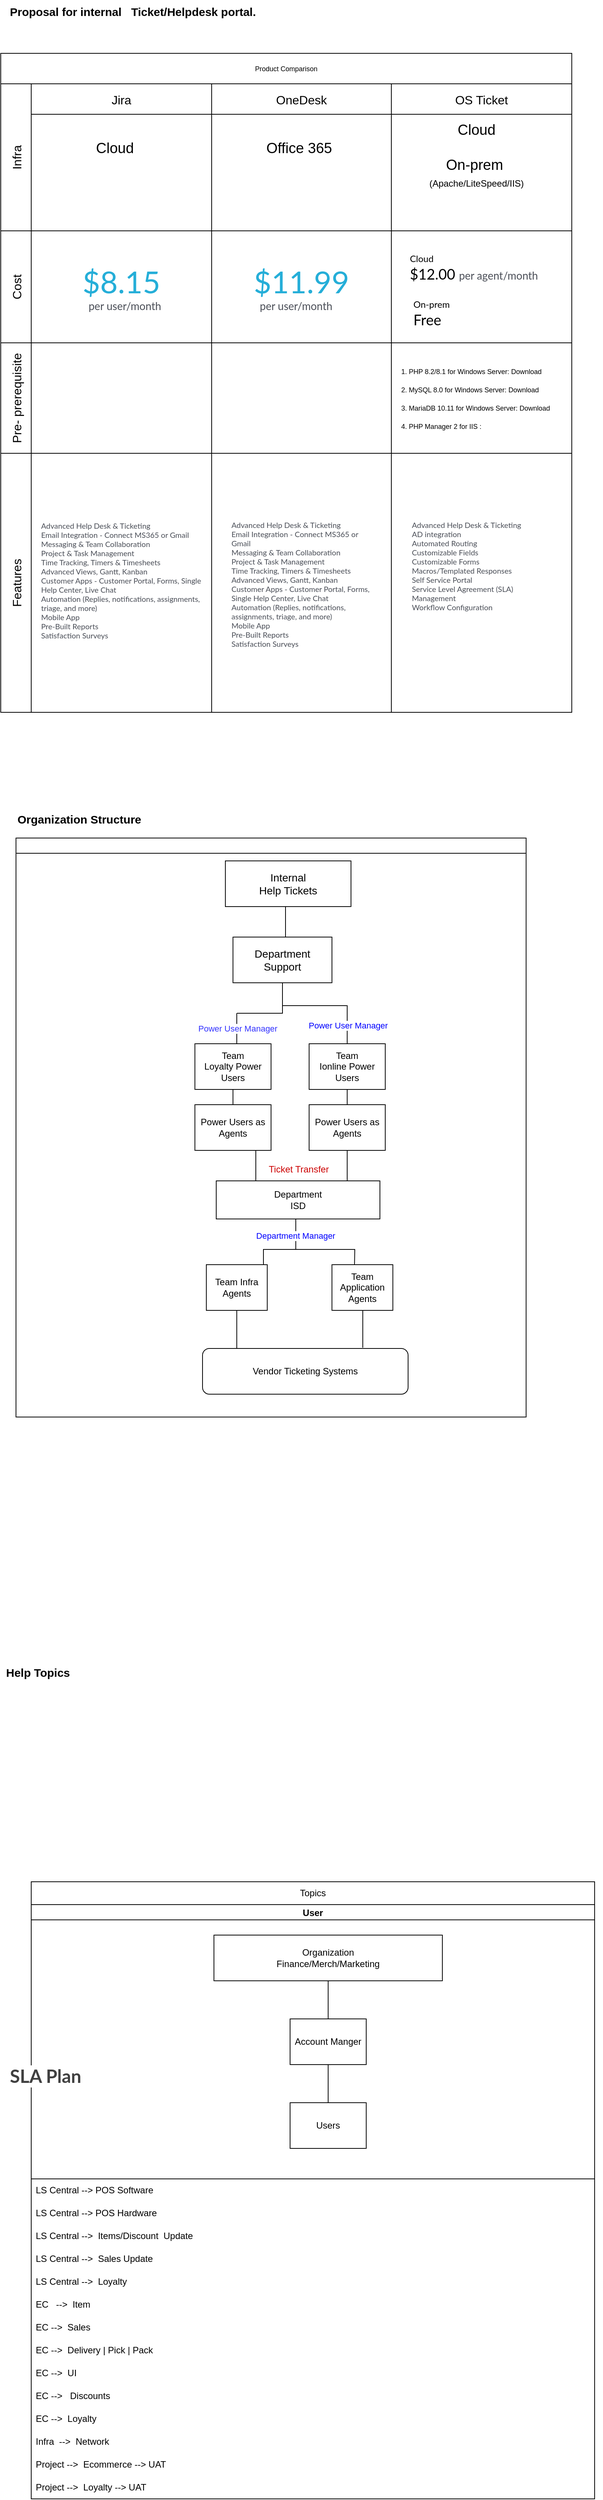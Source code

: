 <mxfile version="24.6.4" type="github">
  <diagram name="Page-1" id="pJ8fOiVkHBEaYPMJXqZk">
    <mxGraphModel dx="1434" dy="1872" grid="1" gridSize="10" guides="1" tooltips="1" connect="1" arrows="1" fold="1" page="1" pageScale="1" pageWidth="850" pageHeight="1100" math="0" shadow="0">
      <root>
        <mxCell id="0" />
        <mxCell id="1" parent="0" />
        <mxCell id="9nB0Sxq_VMk9R8gdbDKS-1" value="Proposal for internal&amp;nbsp; &amp;nbsp;Ticket/Helpdesk portal." style="text;strokeColor=none;align=left;fillColor=none;html=1;verticalAlign=middle;whiteSpace=wrap;rounded=0;fontSize=15;fontStyle=1" parent="1" vertex="1">
          <mxGeometry x="40" y="-1050" width="380" height="30" as="geometry" />
        </mxCell>
        <mxCell id="9nB0Sxq_VMk9R8gdbDKS-63" value="Product Comparison" style="shape=table;childLayout=tableLayout;startSize=40;collapsible=0;recursiveResize=0;expand=0;fontSize=9;" parent="1" vertex="1">
          <mxGeometry x="30" y="-980" width="750" height="865" as="geometry" />
        </mxCell>
        <mxCell id="9nB0Sxq_VMk9R8gdbDKS-64" value="Infra" style="shape=tableRow;horizontal=0;swimlaneHead=0;swimlaneBody=0;top=0;left=0;strokeColor=inherit;bottom=0;right=0;dropTarget=0;fontStyle=0;fillColor=none;points=[[0,0.5],[1,0.5]];portConstraint=eastwest;startSize=40;collapsible=0;recursiveResize=0;expand=0;fontSize=16;" parent="9nB0Sxq_VMk9R8gdbDKS-63" vertex="1">
          <mxGeometry y="40" width="750" height="193" as="geometry" />
        </mxCell>
        <mxCell id="9nB0Sxq_VMk9R8gdbDKS-65" value="Jira" style="swimlane;swimlaneHead=0;swimlaneBody=0;fontStyle=0;strokeColor=inherit;connectable=0;fillColor=none;startSize=40;collapsible=0;recursiveResize=0;expand=0;fontSize=16;" parent="9nB0Sxq_VMk9R8gdbDKS-64" vertex="1">
          <mxGeometry x="40" width="237" height="193" as="geometry">
            <mxRectangle width="237" height="193" as="alternateBounds" />
          </mxGeometry>
        </mxCell>
        <mxCell id="9nB0Sxq_VMk9R8gdbDKS-76" value="Cloud" style="text;strokeColor=none;align=center;fillColor=none;html=1;verticalAlign=middle;whiteSpace=wrap;rounded=0;fontSize=19;" parent="9nB0Sxq_VMk9R8gdbDKS-65" vertex="1">
          <mxGeometry x="80" y="70" width="60" height="30" as="geometry" />
        </mxCell>
        <mxCell id="9nB0Sxq_VMk9R8gdbDKS-66" value="OneDesk" style="swimlane;swimlaneHead=0;swimlaneBody=0;fontStyle=0;strokeColor=inherit;connectable=0;fillColor=none;startSize=40;collapsible=0;recursiveResize=0;expand=0;fontSize=16;" parent="9nB0Sxq_VMk9R8gdbDKS-64" vertex="1">
          <mxGeometry x="277" width="236" height="193" as="geometry">
            <mxRectangle width="236" height="193" as="alternateBounds" />
          </mxGeometry>
        </mxCell>
        <mxCell id="9nB0Sxq_VMk9R8gdbDKS-78" value="Office 365" style="text;strokeColor=none;align=center;fillColor=none;html=1;verticalAlign=middle;whiteSpace=wrap;rounded=0;fontSize=19;" parent="9nB0Sxq_VMk9R8gdbDKS-66" vertex="1">
          <mxGeometry x="60" y="70" width="110" height="30" as="geometry" />
        </mxCell>
        <mxCell id="9nB0Sxq_VMk9R8gdbDKS-67" value="OS Ticket" style="swimlane;swimlaneHead=0;swimlaneBody=0;fontStyle=0;strokeColor=inherit;connectable=0;fillColor=none;startSize=40;collapsible=0;recursiveResize=0;expand=0;fontSize=16;" parent="9nB0Sxq_VMk9R8gdbDKS-64" vertex="1">
          <mxGeometry x="513" width="237" height="193" as="geometry">
            <mxRectangle width="237" height="193" as="alternateBounds" />
          </mxGeometry>
        </mxCell>
        <mxCell id="9nB0Sxq_VMk9R8gdbDKS-85" value="Cloud&lt;br&gt;&lt;br&gt;On-prem&amp;nbsp;&lt;br&gt;&lt;font style=&quot;font-size: 12px;&quot;&gt;(Apache/LiteSpeed/IIS)&lt;/font&gt;" style="text;strokeColor=none;align=center;fillColor=none;html=1;verticalAlign=middle;whiteSpace=wrap;rounded=0;fontSize=19;" parent="9nB0Sxq_VMk9R8gdbDKS-67" vertex="1">
          <mxGeometry x="27" y="80" width="170" height="30" as="geometry" />
        </mxCell>
        <mxCell id="9nB0Sxq_VMk9R8gdbDKS-68" value="Cost" style="shape=tableRow;horizontal=0;swimlaneHead=0;swimlaneBody=0;top=0;left=0;strokeColor=inherit;bottom=0;right=0;dropTarget=0;fontStyle=0;fillColor=none;points=[[0,0.5],[1,0.5]];portConstraint=eastwest;startSize=40;collapsible=0;recursiveResize=0;expand=0;fontSize=16;" parent="9nB0Sxq_VMk9R8gdbDKS-63" vertex="1">
          <mxGeometry y="233" width="750" height="147" as="geometry" />
        </mxCell>
        <mxCell id="9nB0Sxq_VMk9R8gdbDKS-69" value="" style="swimlane;swimlaneHead=0;swimlaneBody=0;fontStyle=0;connectable=0;strokeColor=inherit;fillColor=none;startSize=0;collapsible=0;recursiveResize=0;expand=0;fontSize=16;" parent="9nB0Sxq_VMk9R8gdbDKS-68" vertex="1">
          <mxGeometry x="40" width="237" height="147" as="geometry">
            <mxRectangle width="237" height="147" as="alternateBounds" />
          </mxGeometry>
        </mxCell>
        <mxCell id="9nB0Sxq_VMk9R8gdbDKS-88" value="&lt;div style=&quot;box-sizing: border-box; font-family: Lato, sans-serif; transition: all 1s ease 0s; color: rgb(37, 174, 216); font-size: 40px; text-align: start; background-color: rgb(255, 255, 255);&quot; class=&quot;od-pricing-plan-per-user-price&quot; id=&quot;od-pricing-plan-standard-per-user-price&quot;&gt;$8.15&lt;/div&gt;&lt;div style=&quot;box-sizing: border-box; font-family: Lato, sans-serif; transition: all 1s ease 0s; font-size: 14px; padding-left: 8px; color: rgb(75, 79, 88); text-align: start; background-color: rgb(255, 255, 255);&quot; class=&quot;od-pricing-plan-per-user-month&quot;&gt;per user/month&lt;/div&gt;" style="text;strokeColor=none;align=center;fillColor=none;html=1;verticalAlign=middle;whiteSpace=wrap;rounded=0;fontSize=19;" parent="9nB0Sxq_VMk9R8gdbDKS-69" vertex="1">
          <mxGeometry x="48.5" y="60" width="140" height="30" as="geometry" />
        </mxCell>
        <mxCell id="9nB0Sxq_VMk9R8gdbDKS-70" value="" style="swimlane;swimlaneHead=0;swimlaneBody=0;fontStyle=0;connectable=0;strokeColor=inherit;fillColor=none;startSize=0;collapsible=0;recursiveResize=0;expand=0;fontSize=16;" parent="9nB0Sxq_VMk9R8gdbDKS-68" vertex="1">
          <mxGeometry x="277" width="236" height="147" as="geometry">
            <mxRectangle width="236" height="147" as="alternateBounds" />
          </mxGeometry>
        </mxCell>
        <mxCell id="9nB0Sxq_VMk9R8gdbDKS-87" value="&lt;div style=&quot;box-sizing: border-box; font-family: Lato, sans-serif; transition: all 1s ease 0s; color: rgb(37, 174, 216); font-size: 40px; text-align: start; background-color: rgb(255, 255, 255);&quot; class=&quot;od-pricing-plan-per-user-price&quot; id=&quot;od-pricing-plan-standard-per-user-price&quot;&gt;$11.99&lt;/div&gt;&lt;div style=&quot;box-sizing: border-box; font-family: Lato, sans-serif; transition: all 1s ease 0s; font-size: 14px; padding-left: 8px; color: rgb(75, 79, 88); text-align: start; background-color: rgb(255, 255, 255);&quot; class=&quot;od-pricing-plan-per-user-month&quot;&gt;per user/month&lt;/div&gt;" style="text;strokeColor=none;align=center;fillColor=none;html=1;verticalAlign=middle;whiteSpace=wrap;rounded=0;fontSize=19;" parent="9nB0Sxq_VMk9R8gdbDKS-70" vertex="1">
          <mxGeometry x="48" y="60" width="140" height="30" as="geometry" />
        </mxCell>
        <mxCell id="9nB0Sxq_VMk9R8gdbDKS-71" value="" style="swimlane;swimlaneHead=0;swimlaneBody=0;fontStyle=0;connectable=0;strokeColor=inherit;fillColor=none;startSize=0;collapsible=0;recursiveResize=0;expand=0;fontSize=16;align=left;" parent="9nB0Sxq_VMk9R8gdbDKS-68" vertex="1">
          <mxGeometry x="513" width="237" height="147" as="geometry">
            <mxRectangle width="237" height="147" as="alternateBounds" />
          </mxGeometry>
        </mxCell>
        <mxCell id="9nB0Sxq_VMk9R8gdbDKS-89" value="&lt;div style=&quot;box-sizing: border-box; font-family: Lato, sans-serif; transition: all 1s ease 0s; text-align: start; background-color: rgb(255, 255, 255);&quot; class=&quot;od-pricing-plan-per-user-price&quot; id=&quot;od-pricing-plan-standard-per-user-price&quot;&gt;&lt;span style=&quot;font-size: 12px;&quot;&gt;Cloud&lt;/span&gt;&lt;br&gt;$12.00&amp;nbsp;&lt;span style=&quot;color: rgb(75, 79, 88); font-size: 14px;&quot;&gt;per agent/month&lt;/span&gt;&lt;/div&gt;" style="text;strokeColor=none;align=center;fillColor=none;html=1;verticalAlign=middle;whiteSpace=wrap;rounded=0;fontSize=19;" parent="9nB0Sxq_VMk9R8gdbDKS-71" vertex="1">
          <mxGeometry x="7" y="30" width="203" height="30" as="geometry" />
        </mxCell>
        <mxCell id="9nB0Sxq_VMk9R8gdbDKS-90" value="&lt;div style=&quot;box-sizing: border-box; font-family: Lato, sans-serif; transition: all 1s ease 0s; background-color: rgb(255, 255, 255);&quot; class=&quot;od-pricing-plan-per-user-price&quot; id=&quot;od-pricing-plan-standard-per-user-price&quot;&gt;&lt;span style=&quot;font-size: 12px;&quot;&gt;On-prem&amp;nbsp;&lt;/span&gt;&lt;br&gt;Free&lt;/div&gt;" style="text;strokeColor=none;align=left;fillColor=none;html=1;verticalAlign=middle;whiteSpace=wrap;rounded=0;fontSize=19;" parent="9nB0Sxq_VMk9R8gdbDKS-71" vertex="1">
          <mxGeometry x="27" y="90" width="143" height="30" as="geometry" />
        </mxCell>
        <mxCell id="9nB0Sxq_VMk9R8gdbDKS-72" value="Pre- prerequisite" style="shape=tableRow;horizontal=0;swimlaneHead=0;swimlaneBody=0;top=0;left=0;strokeColor=inherit;bottom=0;right=0;dropTarget=0;fontStyle=0;fillColor=none;points=[[0,0.5],[1,0.5]];portConstraint=eastwest;startSize=40;collapsible=0;recursiveResize=0;expand=0;fontSize=16;" parent="9nB0Sxq_VMk9R8gdbDKS-63" vertex="1">
          <mxGeometry y="380" width="750" height="145" as="geometry" />
        </mxCell>
        <mxCell id="9nB0Sxq_VMk9R8gdbDKS-73" value="" style="swimlane;swimlaneHead=0;swimlaneBody=0;fontStyle=0;connectable=0;strokeColor=inherit;fillColor=none;startSize=0;collapsible=0;recursiveResize=0;expand=0;fontSize=16;" parent="9nB0Sxq_VMk9R8gdbDKS-72" vertex="1">
          <mxGeometry x="40" width="237" height="145" as="geometry">
            <mxRectangle width="237" height="145" as="alternateBounds" />
          </mxGeometry>
        </mxCell>
        <mxCell id="9nB0Sxq_VMk9R8gdbDKS-74" value="" style="swimlane;swimlaneHead=0;swimlaneBody=0;fontStyle=0;connectable=0;strokeColor=inherit;fillColor=none;startSize=0;collapsible=0;recursiveResize=0;expand=0;fontSize=16;" parent="9nB0Sxq_VMk9R8gdbDKS-72" vertex="1">
          <mxGeometry x="277" width="236" height="145" as="geometry">
            <mxRectangle width="236" height="145" as="alternateBounds" />
          </mxGeometry>
        </mxCell>
        <mxCell id="9nB0Sxq_VMk9R8gdbDKS-75" value="" style="swimlane;swimlaneHead=0;swimlaneBody=0;fontStyle=0;connectable=0;strokeColor=inherit;fillColor=none;startSize=0;collapsible=0;recursiveResize=0;expand=0;fontSize=7;align=left;" parent="9nB0Sxq_VMk9R8gdbDKS-72" vertex="1">
          <mxGeometry x="513" width="237" height="145" as="geometry">
            <mxRectangle width="237" height="145" as="alternateBounds" />
          </mxGeometry>
        </mxCell>
        <mxCell id="9nB0Sxq_VMk9R8gdbDKS-95" value="&lt;ol style=&quot;box-sizing: border-box; font-family: Helvetica, Calibri, Arial; margin: 0px 0px 24px; padding: 0px; list-style-position: initial; list-style-image: initial; line-height: 24px; font-size: 9px;&quot; class=&quot;arabic simple&quot;&gt;&lt;li style=&quot;box-sizing: border-box; list-style: decimal; margin-left: 24px; font-size: 9px;&quot;&gt;PHP 8.2/8.1 for Windows Server:&amp;nbsp;Download&lt;/li&gt;&lt;li style=&quot;box-sizing: border-box; list-style: decimal; margin-left: 24px; font-size: 9px;&quot;&gt;MySQL 8.0 for Windows Server:&amp;nbsp;Download&lt;/li&gt;&lt;li style=&quot;box-sizing: border-box; list-style: decimal; margin-left: 24px; font-size: 9px;&quot;&gt;MariaDB 10.11 for Windows Server:&amp;nbsp;Download&lt;/li&gt;&lt;li style=&quot;box-sizing: border-box; list-style: decimal; margin-left: 24px; font-size: 9px;&quot;&gt;PHP Manager 2 for IIS :&amp;nbsp;&lt;/li&gt;&lt;/ol&gt;" style="text;strokeColor=none;align=left;fillColor=none;html=1;verticalAlign=middle;rounded=0;fontSize=9;labelBackgroundColor=none;fontColor=default;" parent="9nB0Sxq_VMk9R8gdbDKS-75" vertex="1">
          <mxGeometry x="-3" y="20" width="280" height="130" as="geometry" />
        </mxCell>
        <mxCell id="9nB0Sxq_VMk9R8gdbDKS-91" value="Features" style="shape=tableRow;horizontal=0;swimlaneHead=0;swimlaneBody=0;top=0;left=0;strokeColor=inherit;bottom=0;right=0;dropTarget=0;fontStyle=0;fillColor=none;points=[[0,0.5],[1,0.5]];portConstraint=eastwest;startSize=40;collapsible=0;recursiveResize=0;expand=0;fontSize=16;" parent="9nB0Sxq_VMk9R8gdbDKS-63" vertex="1">
          <mxGeometry y="525" width="750" height="340" as="geometry" />
        </mxCell>
        <mxCell id="9nB0Sxq_VMk9R8gdbDKS-92" value="" style="swimlane;swimlaneHead=0;swimlaneBody=0;fontStyle=0;connectable=0;strokeColor=inherit;fillColor=none;startSize=0;collapsible=0;recursiveResize=0;expand=0;fontSize=16;" parent="9nB0Sxq_VMk9R8gdbDKS-91" vertex="1">
          <mxGeometry x="40" width="237" height="340" as="geometry">
            <mxRectangle width="237" height="340" as="alternateBounds" />
          </mxGeometry>
        </mxCell>
        <mxCell id="9nB0Sxq_VMk9R8gdbDKS-97" value="&lt;div style=&quot;box-sizing: border-box; font-family: Lato, sans-serif; transition: all 1s ease 0s; margin-bottom: 18px; margin-left: 15px; font-size: 10px; color: rgb(75, 79, 88); text-align: start; background-color: rgb(255, 255, 255);&quot; class=&quot;od-pricing-plan-plan-feature-row-container&quot;&gt;&lt;div style=&quot;box-sizing: border-box; transition: all 1s ease 0s; padding-right: 5px; text-overflow: ellipsis; overflow: hidden; font-size: 10px;&quot;&gt;Advanced Help Desk &amp;amp; Ticketing &lt;br style=&quot;font-size: 10px;&quot;&gt;Email Integration - Connect MS365 or Gmail &lt;br style=&quot;font-size: 10px;&quot;&gt;Messaging &amp;amp; Team Collaboration &lt;br style=&quot;font-size: 10px;&quot;&gt;Project &amp;amp; Task Management &lt;br style=&quot;font-size: 10px;&quot;&gt;Time Tracking, Timers &amp;amp; Timesheets &lt;br style=&quot;font-size: 10px;&quot;&gt;Advanced Views, Gantt, Kanban &lt;br style=&quot;font-size: 10px;&quot;&gt;Customer Apps - Customer Portal, Forms, Single Help Center, Live Chat &lt;br style=&quot;font-size: 10px;&quot;&gt;Automation (Replies, notifications, assignments, triage, and more) &lt;br style=&quot;font-size: 10px;&quot;&gt;Mobile App &lt;br style=&quot;font-size: 10px;&quot;&gt;Pre-Built Reports &lt;br style=&quot;font-size: 10px;&quot;&gt;Satisfaction Surveys&amp;nbsp;&lt;/div&gt;&lt;/div&gt;" style="text;strokeColor=none;align=center;fillColor=none;html=1;verticalAlign=middle;whiteSpace=wrap;rounded=0;fontSize=10;" parent="9nB0Sxq_VMk9R8gdbDKS-92" vertex="1">
          <mxGeometry x="-3" y="60" width="240" height="230" as="geometry" />
        </mxCell>
        <mxCell id="9nB0Sxq_VMk9R8gdbDKS-93" value="" style="swimlane;swimlaneHead=0;swimlaneBody=0;fontStyle=0;connectable=0;strokeColor=inherit;fillColor=none;startSize=0;collapsible=0;recursiveResize=0;expand=0;fontSize=16;" parent="9nB0Sxq_VMk9R8gdbDKS-91" vertex="1">
          <mxGeometry x="277" width="236" height="340" as="geometry">
            <mxRectangle width="236" height="340" as="alternateBounds" />
          </mxGeometry>
        </mxCell>
        <mxCell id="9nB0Sxq_VMk9R8gdbDKS-105" value="&lt;div style=&quot;box-sizing: border-box; font-family: Lato, sans-serif; transition: all 1s ease 0s; margin-bottom: 18px; margin-left: 15px; font-size: 10px; color: rgb(75, 79, 88); text-align: start; background-color: rgb(255, 255, 255);&quot; class=&quot;od-pricing-plan-plan-feature-row-container&quot;&gt;&lt;div style=&quot;box-sizing: border-box; transition: all 1s ease 0s; padding-right: 5px; text-overflow: ellipsis; overflow: hidden; font-size: 10px;&quot;&gt;Advanced Help Desk &amp;amp; Ticketing &lt;br style=&quot;font-size: 10px;&quot;&gt;Email Integration - Connect MS365 or Gmail &lt;br style=&quot;font-size: 10px;&quot;&gt;Messaging &amp;amp; Team Collaboration &lt;br style=&quot;font-size: 10px;&quot;&gt;Project &amp;amp; Task Management &lt;br style=&quot;font-size: 10px;&quot;&gt;Time Tracking, Timers &amp;amp; Timesheets &lt;br style=&quot;font-size: 10px;&quot;&gt;Advanced Views, Gantt, Kanban &lt;br style=&quot;font-size: 10px;&quot;&gt;Customer Apps - Customer Portal, Forms, Single Help Center, Live Chat &lt;br style=&quot;font-size: 10px;&quot;&gt;Automation (Replies, notifications, assignments, triage, and more) &lt;br style=&quot;font-size: 10px;&quot;&gt;Mobile App &lt;br style=&quot;font-size: 10px;&quot;&gt;Pre-Built Reports &lt;br style=&quot;font-size: 10px;&quot;&gt;Satisfaction Surveys&amp;nbsp;&lt;/div&gt;&lt;/div&gt;" style="text;strokeColor=none;align=center;fillColor=none;html=1;verticalAlign=middle;whiteSpace=wrap;rounded=0;fontSize=10;" parent="9nB0Sxq_VMk9R8gdbDKS-93" vertex="1">
          <mxGeometry x="10" y="70" width="208" height="220" as="geometry" />
        </mxCell>
        <mxCell id="9nB0Sxq_VMk9R8gdbDKS-94" value="" style="swimlane;swimlaneHead=0;swimlaneBody=0;fontStyle=0;connectable=0;strokeColor=inherit;fillColor=none;startSize=0;collapsible=0;recursiveResize=0;expand=0;fontSize=16;" parent="9nB0Sxq_VMk9R8gdbDKS-91" vertex="1">
          <mxGeometry x="513" width="237" height="340" as="geometry">
            <mxRectangle width="237" height="340" as="alternateBounds" />
          </mxGeometry>
        </mxCell>
        <mxCell id="9nB0Sxq_VMk9R8gdbDKS-98" value="&lt;div style=&quot;box-sizing: border-box; font-family: Lato, sans-serif; transition: all 1s ease 0s; margin-bottom: 18px; margin-left: 15px; font-size: 10px; color: rgb(75, 79, 88); text-align: start; background-color: rgb(255, 255, 255);&quot; class=&quot;od-pricing-plan-plan-feature-row-container&quot;&gt;&lt;div style=&quot;box-sizing: border-box; transition: all 1s ease 0s; padding-right: 5px; text-overflow: ellipsis; overflow: hidden; font-size: 10px;&quot;&gt;&lt;div style=&quot;box-sizing: border-box; transition: all 1s ease 0s; padding-right: 5px; text-overflow: ellipsis; overflow: hidden;&quot;&gt;&lt;br&gt;Advanced Help Desk &amp;amp; Ticketing&lt;br&gt;AD integration&lt;/div&gt;&lt;div style=&quot;box-sizing: border-box; transition: all 1s ease 0s; padding-right: 5px; text-overflow: ellipsis; overflow: hidden;&quot;&gt;Automated Routing&lt;/div&gt;&lt;div style=&quot;box-sizing: border-box; transition: all 1s ease 0s; padding-right: 5px; text-overflow: ellipsis; overflow: hidden;&quot;&gt;Customizable Fields&lt;/div&gt;&lt;div style=&quot;box-sizing: border-box; transition: all 1s ease 0s; padding-right: 5px; text-overflow: ellipsis; overflow: hidden;&quot;&gt;Customizable Forms&lt;/div&gt;&lt;div style=&quot;box-sizing: border-box; transition: all 1s ease 0s; padding-right: 5px; text-overflow: ellipsis; overflow: hidden;&quot;&gt;Macros/Templated Responses&lt;/div&gt;&lt;div style=&quot;box-sizing: border-box; transition: all 1s ease 0s; padding-right: 5px; text-overflow: ellipsis; overflow: hidden;&quot;&gt;Self Service Portal&lt;/div&gt;&lt;div style=&quot;box-sizing: border-box; transition: all 1s ease 0s; padding-right: 5px; text-overflow: ellipsis; overflow: hidden;&quot;&gt;Service Level Agreement (SLA) Management&lt;/div&gt;&lt;div style=&quot;box-sizing: border-box; transition: all 1s ease 0s; padding-right: 5px; text-overflow: ellipsis; overflow: hidden;&quot;&gt;Workflow Configuration&lt;/div&gt;&lt;/div&gt;&lt;/div&gt;" style="text;strokeColor=none;align=center;fillColor=none;html=1;verticalAlign=middle;whiteSpace=wrap;rounded=0;fontSize=10;" parent="9nB0Sxq_VMk9R8gdbDKS-94" vertex="1">
          <mxGeometry x="10.5" y="50" width="186.5" height="200" as="geometry" />
        </mxCell>
        <mxCell id="9nB0Sxq_VMk9R8gdbDKS-106" value="Organization Structure" style="text;strokeColor=none;align=left;fillColor=none;html=1;verticalAlign=middle;whiteSpace=wrap;rounded=0;fontSize=15;fontStyle=1" parent="1" vertex="1">
          <mxGeometry x="50" y="10" width="380" height="30" as="geometry" />
        </mxCell>
        <mxCell id="9nB0Sxq_VMk9R8gdbDKS-107" value="" style="swimlane;startSize=20;horizontal=1;containerType=tree;newEdgeStyle={&quot;edgeStyle&quot;:&quot;elbowEdgeStyle&quot;,&quot;startArrow&quot;:&quot;none&quot;,&quot;endArrow&quot;:&quot;none&quot;};" parent="1" vertex="1">
          <mxGeometry x="50" y="50" width="670" height="760" as="geometry" />
        </mxCell>
        <mxCell id="eZiIJI17szOGa3ywbsua-59" style="edgeStyle=elbowEdgeStyle;rounded=0;orthogonalLoop=1;jettySize=auto;html=1;startArrow=none;endArrow=none;" edge="1" parent="9nB0Sxq_VMk9R8gdbDKS-107" source="9nB0Sxq_VMk9R8gdbDKS-110">
          <mxGeometry relative="1" as="geometry">
            <mxPoint x="367.5" y="540" as="targetPoint" />
          </mxGeometry>
        </mxCell>
        <mxCell id="eZiIJI17szOGa3ywbsua-64" value="&lt;font color=&quot;#0000ff&quot;&gt;Department Manager&lt;/font&gt;" style="edgeLabel;html=1;align=center;verticalAlign=middle;resizable=0;points=[];" vertex="1" connectable="0" parent="eZiIJI17szOGa3ywbsua-59">
          <mxGeometry x="0.096" y="-1" relative="1" as="geometry">
            <mxPoint as="offset" />
          </mxGeometry>
        </mxCell>
        <UserObject label="Department&lt;br&gt;ISD" treeRoot="1" id="9nB0Sxq_VMk9R8gdbDKS-110">
          <mxCell style="whiteSpace=wrap;html=1;align=center;treeFolding=1;treeMoving=1;newEdgeStyle={&quot;edgeStyle&quot;:&quot;elbowEdgeStyle&quot;,&quot;startArrow&quot;:&quot;none&quot;,&quot;endArrow&quot;:&quot;none&quot;};" parent="9nB0Sxq_VMk9R8gdbDKS-107" vertex="1">
            <mxGeometry x="263" y="450" width="215" height="50" as="geometry" />
          </mxCell>
        </UserObject>
        <mxCell id="eZiIJI17szOGa3ywbsua-35" style="edgeStyle=elbowEdgeStyle;rounded=0;orthogonalLoop=1;jettySize=auto;html=1;startArrow=none;endArrow=none;" edge="1" parent="9nB0Sxq_VMk9R8gdbDKS-107" source="9nB0Sxq_VMk9R8gdbDKS-112">
          <mxGeometry relative="1" as="geometry">
            <mxPoint x="290" y="230" as="targetPoint" />
          </mxGeometry>
        </mxCell>
        <mxCell id="eZiIJI17szOGa3ywbsua-36" value="&lt;font color=&quot;#3333ff&quot;&gt;Power User Manager&lt;/font&gt;" style="edgeLabel;html=1;align=center;verticalAlign=middle;resizable=0;points=[];" vertex="1" connectable="0" parent="eZiIJI17szOGa3ywbsua-35">
          <mxGeometry x="0.032" y="-1" relative="1" as="geometry">
            <mxPoint as="offset" />
          </mxGeometry>
        </mxCell>
        <mxCell id="9nB0Sxq_VMk9R8gdbDKS-112" value="Team&lt;br&gt;Loyalty Power Users" style="whiteSpace=wrap;html=1;align=center;verticalAlign=middle;treeFolding=1;treeMoving=1;newEdgeStyle={&quot;edgeStyle&quot;:&quot;elbowEdgeStyle&quot;,&quot;startArrow&quot;:&quot;none&quot;,&quot;endArrow&quot;:&quot;none&quot;};" parent="9nB0Sxq_VMk9R8gdbDKS-107" vertex="1">
          <mxGeometry x="235" y="270" width="100" height="60" as="geometry" />
        </mxCell>
        <mxCell id="eZiIJI17szOGa3ywbsua-55" style="edgeStyle=elbowEdgeStyle;rounded=0;orthogonalLoop=1;jettySize=auto;html=1;startArrow=none;endArrow=none;entryX=0.5;entryY=0;entryDx=0;entryDy=0;exitX=0.5;exitY=1;exitDx=0;exitDy=0;" edge="1" parent="9nB0Sxq_VMk9R8gdbDKS-107" source="eZiIJI17szOGa3ywbsua-14" target="9nB0Sxq_VMk9R8gdbDKS-110">
          <mxGeometry relative="1" as="geometry">
            <Array as="points">
              <mxPoint x="435" y="460" />
            </Array>
          </mxGeometry>
        </mxCell>
        <mxCell id="9nB0Sxq_VMk9R8gdbDKS-123" value="Power Users as Agents" style="whiteSpace=wrap;html=1;align=center;verticalAlign=middle;treeFolding=1;treeMoving=1;newEdgeStyle={&quot;edgeStyle&quot;:&quot;elbowEdgeStyle&quot;,&quot;startArrow&quot;:&quot;none&quot;,&quot;endArrow&quot;:&quot;none&quot;};" parent="9nB0Sxq_VMk9R8gdbDKS-107" vertex="1">
          <mxGeometry x="235" y="350" width="100" height="60" as="geometry" />
        </mxCell>
        <mxCell id="9nB0Sxq_VMk9R8gdbDKS-124" value="" style="edgeStyle=elbowEdgeStyle;elbow=vertical;sourcePerimeterSpacing=0;targetPerimeterSpacing=0;startArrow=none;endArrow=none;rounded=0;curved=0;exitX=0.5;exitY=1;exitDx=0;exitDy=0;" parent="9nB0Sxq_VMk9R8gdbDKS-107" source="9nB0Sxq_VMk9R8gdbDKS-112" target="9nB0Sxq_VMk9R8gdbDKS-123" edge="1">
          <mxGeometry relative="1" as="geometry">
            <mxPoint x="160" y="330" as="sourcePoint" />
            <mxPoint x="160" y="370" as="targetPoint" />
          </mxGeometry>
        </mxCell>
        <mxCell id="eZiIJI17szOGa3ywbsua-32" style="edgeStyle=elbowEdgeStyle;rounded=0;orthogonalLoop=1;jettySize=auto;html=1;startArrow=none;endArrow=none;exitX=0.452;exitY=0.998;exitDx=0;exitDy=0;exitPerimeter=0;" edge="1" parent="9nB0Sxq_VMk9R8gdbDKS-107" source="eZiIJI17szOGa3ywbsua-3">
          <mxGeometry relative="1" as="geometry">
            <mxPoint x="360" y="220" as="sourcePoint" />
            <mxPoint x="290" y="230" as="targetPoint" />
            <Array as="points">
              <mxPoint x="350" y="240" />
            </Array>
          </mxGeometry>
        </mxCell>
        <UserObject label="&lt;font style=&quot;font-size: 14px;&quot;&gt;Department&lt;br&gt;Support&lt;/font&gt;" treeRoot="1" id="eZiIJI17szOGa3ywbsua-3">
          <mxCell style="whiteSpace=wrap;html=1;align=center;treeFolding=1;treeMoving=1;newEdgeStyle={&quot;edgeStyle&quot;:&quot;elbowEdgeStyle&quot;,&quot;startArrow&quot;:&quot;none&quot;,&quot;endArrow&quot;:&quot;none&quot;};" vertex="1" parent="9nB0Sxq_VMk9R8gdbDKS-107">
            <mxGeometry x="285" y="130" width="130" height="60" as="geometry" />
          </mxCell>
        </UserObject>
        <mxCell id="eZiIJI17szOGa3ywbsua-10" value="Team&lt;br&gt;Ionline Power Users" style="whiteSpace=wrap;html=1;align=center;verticalAlign=middle;treeFolding=1;treeMoving=1;newEdgeStyle={&quot;edgeStyle&quot;:&quot;elbowEdgeStyle&quot;,&quot;startArrow&quot;:&quot;none&quot;,&quot;endArrow&quot;:&quot;none&quot;};" vertex="1" parent="9nB0Sxq_VMk9R8gdbDKS-107">
          <mxGeometry x="385" y="270" width="100" height="60" as="geometry" />
        </mxCell>
        <mxCell id="eZiIJI17szOGa3ywbsua-13" value="" style="edgeStyle=elbowEdgeStyle;rounded=0;orthogonalLoop=1;jettySize=auto;html=1;elbow=vertical;startArrow=none;endArrow=none;" edge="1" source="eZiIJI17szOGa3ywbsua-10" target="eZiIJI17szOGa3ywbsua-14" parent="9nB0Sxq_VMk9R8gdbDKS-107">
          <mxGeometry relative="1" as="geometry" />
        </mxCell>
        <mxCell id="eZiIJI17szOGa3ywbsua-56" style="edgeStyle=elbowEdgeStyle;rounded=0;orthogonalLoop=1;jettySize=auto;html=1;startArrow=none;endArrow=none;exitX=0.75;exitY=1;exitDx=0;exitDy=0;" edge="1" parent="9nB0Sxq_VMk9R8gdbDKS-107" source="9nB0Sxq_VMk9R8gdbDKS-123" target="9nB0Sxq_VMk9R8gdbDKS-110">
          <mxGeometry relative="1" as="geometry">
            <mxPoint x="355" y="520" as="targetPoint" />
            <mxPoint x="315" y="430" as="sourcePoint" />
            <Array as="points">
              <mxPoint x="315" y="460" />
            </Array>
          </mxGeometry>
        </mxCell>
        <mxCell id="eZiIJI17szOGa3ywbsua-14" value="Power Users as Agents" style="whiteSpace=wrap;html=1;align=center;verticalAlign=middle;treeFolding=1;treeMoving=1;newEdgeStyle={&quot;edgeStyle&quot;:&quot;elbowEdgeStyle&quot;,&quot;startArrow&quot;:&quot;none&quot;,&quot;endArrow&quot;:&quot;none&quot;};" vertex="1" parent="9nB0Sxq_VMk9R8gdbDKS-107">
          <mxGeometry x="385" y="350" width="100" height="60" as="geometry" />
        </mxCell>
        <mxCell id="eZiIJI17szOGa3ywbsua-33" style="edgeStyle=elbowEdgeStyle;rounded=0;orthogonalLoop=1;jettySize=auto;html=1;startArrow=none;endArrow=none;entryX=0.5;entryY=0;entryDx=0;entryDy=0;elbow=vertical;" edge="1" parent="9nB0Sxq_VMk9R8gdbDKS-107" target="eZiIJI17szOGa3ywbsua-10">
          <mxGeometry relative="1" as="geometry">
            <mxPoint x="350" y="230" as="sourcePoint" />
            <mxPoint x="295" y="280" as="targetPoint" />
            <Array as="points">
              <mxPoint x="390" y="220" />
            </Array>
          </mxGeometry>
        </mxCell>
        <mxCell id="eZiIJI17szOGa3ywbsua-37" value="&lt;font color=&quot;#0000ff&quot;&gt;Power User Manager&lt;/font&gt;" style="edgeLabel;html=1;align=center;verticalAlign=middle;resizable=0;points=[];" vertex="1" connectable="0" parent="eZiIJI17szOGa3ywbsua-33">
          <mxGeometry x="0.659" y="1" relative="1" as="geometry">
            <mxPoint as="offset" />
          </mxGeometry>
        </mxCell>
        <mxCell id="eZiIJI17szOGa3ywbsua-60" style="edgeStyle=elbowEdgeStyle;rounded=0;orthogonalLoop=1;jettySize=auto;html=1;startArrow=none;endArrow=none;" edge="1" parent="9nB0Sxq_VMk9R8gdbDKS-107">
          <mxGeometry relative="1" as="geometry">
            <mxPoint x="365" y="540" as="targetPoint" />
            <mxPoint x="285" y="580" as="sourcePoint" />
          </mxGeometry>
        </mxCell>
        <mxCell id="eZiIJI17szOGa3ywbsua-73" style="edgeStyle=elbowEdgeStyle;rounded=0;orthogonalLoop=1;jettySize=auto;html=1;startArrow=none;endArrow=none;" edge="1" parent="9nB0Sxq_VMk9R8gdbDKS-107" source="eZiIJI17szOGa3ywbsua-51" target="eZiIJI17szOGa3ywbsua-72">
          <mxGeometry relative="1" as="geometry" />
        </mxCell>
        <UserObject label="Team Infra&lt;br&gt;Agents" treeRoot="1" id="eZiIJI17szOGa3ywbsua-51">
          <mxCell style="whiteSpace=wrap;html=1;align=center;treeFolding=1;treeMoving=1;newEdgeStyle={&quot;edgeStyle&quot;:&quot;elbowEdgeStyle&quot;,&quot;startArrow&quot;:&quot;none&quot;,&quot;endArrow&quot;:&quot;none&quot;};" vertex="1" parent="9nB0Sxq_VMk9R8gdbDKS-107">
            <mxGeometry x="250" y="560" width="80" height="60" as="geometry" />
          </mxCell>
        </UserObject>
        <mxCell id="eZiIJI17szOGa3ywbsua-61" style="edgeStyle=elbowEdgeStyle;rounded=0;orthogonalLoop=1;jettySize=auto;html=1;startArrow=none;endArrow=none;exitX=0.37;exitY=0.002;exitDx=0;exitDy=0;exitPerimeter=0;" edge="1" parent="9nB0Sxq_VMk9R8gdbDKS-107" source="eZiIJI17szOGa3ywbsua-52">
          <mxGeometry relative="1" as="geometry">
            <mxPoint x="365" y="540" as="targetPoint" />
            <Array as="points">
              <mxPoint x="445" y="550" />
            </Array>
          </mxGeometry>
        </mxCell>
        <UserObject label="Team Application&lt;br&gt;Agents" treeRoot="1" id="eZiIJI17szOGa3ywbsua-52">
          <mxCell style="whiteSpace=wrap;html=1;align=center;treeFolding=1;treeMoving=1;newEdgeStyle={&quot;edgeStyle&quot;:&quot;elbowEdgeStyle&quot;,&quot;startArrow&quot;:&quot;none&quot;,&quot;endArrow&quot;:&quot;none&quot;};" vertex="1" parent="9nB0Sxq_VMk9R8gdbDKS-107">
            <mxGeometry x="415" y="560" width="80" height="60" as="geometry" />
          </mxCell>
        </UserObject>
        <mxCell id="eZiIJI17szOGa3ywbsua-65" style="edgeStyle=elbowEdgeStyle;rounded=0;orthogonalLoop=1;jettySize=auto;html=1;startArrow=none;endArrow=none;exitX=0.5;exitY=0;exitDx=0;exitDy=0;" edge="1" parent="9nB0Sxq_VMk9R8gdbDKS-107" source="eZiIJI17szOGa3ywbsua-52" target="eZiIJI17szOGa3ywbsua-52">
          <mxGeometry relative="1" as="geometry" />
        </mxCell>
        <UserObject label="&lt;span style=&quot;font-size: 14px;&quot;&gt;Internal&lt;br&gt;Help Tickets&lt;/span&gt;" treeRoot="1" id="eZiIJI17szOGa3ywbsua-66">
          <mxCell style="whiteSpace=wrap;html=1;align=center;treeFolding=1;treeMoving=1;newEdgeStyle={&quot;edgeStyle&quot;:&quot;elbowEdgeStyle&quot;,&quot;startArrow&quot;:&quot;none&quot;,&quot;endArrow&quot;:&quot;none&quot;};" vertex="1" parent="9nB0Sxq_VMk9R8gdbDKS-107">
            <mxGeometry x="275" y="30" width="165" height="60" as="geometry" />
          </mxCell>
        </UserObject>
        <mxCell id="eZiIJI17szOGa3ywbsua-67" value="&lt;font color=&quot;#cc0000&quot;&gt;Ticket Transfer&lt;/font&gt;" style="text;html=1;align=center;verticalAlign=middle;resizable=0;points=[];autosize=1;strokeColor=none;fillColor=none;" vertex="1" parent="9nB0Sxq_VMk9R8gdbDKS-107">
          <mxGeometry x="320.5" y="420" width="100" height="30" as="geometry" />
        </mxCell>
        <mxCell id="eZiIJI17szOGa3ywbsua-70" style="edgeStyle=elbowEdgeStyle;rounded=0;orthogonalLoop=1;jettySize=auto;html=1;startArrow=none;endArrow=none;exitX=0.5;exitY=1;exitDx=0;exitDy=0;entryX=0.5;entryY=0;entryDx=0;entryDy=0;" edge="1" parent="9nB0Sxq_VMk9R8gdbDKS-107" source="eZiIJI17szOGa3ywbsua-66" target="eZiIJI17szOGa3ywbsua-3">
          <mxGeometry relative="1" as="geometry">
            <mxPoint x="353" y="159" as="targetPoint" />
          </mxGeometry>
        </mxCell>
        <mxCell id="eZiIJI17szOGa3ywbsua-72" value="Vendor Ticketing Systems" style="rounded=1;whiteSpace=wrap;html=1;" vertex="1" parent="9nB0Sxq_VMk9R8gdbDKS-107">
          <mxGeometry x="245" y="670" width="270" height="60" as="geometry" />
        </mxCell>
        <mxCell id="eZiIJI17szOGa3ywbsua-74" style="edgeStyle=elbowEdgeStyle;rounded=0;orthogonalLoop=1;jettySize=auto;html=1;startArrow=none;endArrow=none;entryX=0.78;entryY=-0.017;entryDx=0;entryDy=0;entryPerimeter=0;" edge="1" parent="9nB0Sxq_VMk9R8gdbDKS-107" source="eZiIJI17szOGa3ywbsua-52" target="eZiIJI17szOGa3ywbsua-72">
          <mxGeometry relative="1" as="geometry" />
        </mxCell>
        <mxCell id="9nB0Sxq_VMk9R8gdbDKS-147" value="Help Topics" style="text;strokeColor=none;align=left;fillColor=none;html=1;verticalAlign=middle;whiteSpace=wrap;rounded=0;fontSize=15;fontStyle=1" parent="1" vertex="1">
          <mxGeometry x="35" y="1130" width="380" height="30" as="geometry" />
        </mxCell>
        <mxCell id="9nB0Sxq_VMk9R8gdbDKS-148" value="Topics" style="swimlane;fontStyle=0;childLayout=stackLayout;horizontal=1;startSize=30;horizontalStack=0;resizeParent=1;resizeParentMax=0;resizeLast=0;collapsible=1;marginBottom=0;whiteSpace=wrap;html=1;" parent="1" vertex="1">
          <mxGeometry x="70" y="1420" width="740" height="810" as="geometry" />
        </mxCell>
        <mxCell id="9nB0Sxq_VMk9R8gdbDKS-127" value="User" style="swimlane;startSize=20;horizontal=1;containerType=tree;newEdgeStyle={&quot;edgeStyle&quot;:&quot;elbowEdgeStyle&quot;,&quot;startArrow&quot;:&quot;none&quot;,&quot;endArrow&quot;:&quot;none&quot;};" parent="9nB0Sxq_VMk9R8gdbDKS-148" vertex="1">
          <mxGeometry y="30" width="740" height="360" as="geometry" />
        </mxCell>
        <mxCell id="9nB0Sxq_VMk9R8gdbDKS-129" value="" style="edgeStyle=orthogonalEdgeStyle;elbow=vertical;sourcePerimeterSpacing=0;targetPerimeterSpacing=0;startArrow=none;endArrow=none;rounded=0;" parent="9nB0Sxq_VMk9R8gdbDKS-127" source="9nB0Sxq_VMk9R8gdbDKS-130" target="9nB0Sxq_VMk9R8gdbDKS-132" edge="1">
          <mxGeometry relative="1" as="geometry" />
        </mxCell>
        <UserObject label="Organization&lt;br&gt;Finance/Merch/Marketing" treeRoot="1" id="9nB0Sxq_VMk9R8gdbDKS-130">
          <mxCell style="whiteSpace=wrap;html=1;align=center;treeFolding=1;treeMoving=1;newEdgeStyle={&quot;edgeStyle&quot;:&quot;elbowEdgeStyle&quot;,&quot;startArrow&quot;:&quot;none&quot;,&quot;endArrow&quot;:&quot;none&quot;};" parent="9nB0Sxq_VMk9R8gdbDKS-127" vertex="1">
            <mxGeometry x="240" y="40" width="300" height="60" as="geometry" />
          </mxCell>
        </UserObject>
        <mxCell id="9nB0Sxq_VMk9R8gdbDKS-132" value="Account Manger" style="whiteSpace=wrap;html=1;align=center;verticalAlign=middle;treeFolding=1;treeMoving=1;newEdgeStyle={&quot;edgeStyle&quot;:&quot;elbowEdgeStyle&quot;,&quot;startArrow&quot;:&quot;none&quot;,&quot;endArrow&quot;:&quot;none&quot;};" parent="9nB0Sxq_VMk9R8gdbDKS-127" vertex="1">
          <mxGeometry x="340" y="150" width="100" height="60" as="geometry" />
        </mxCell>
        <mxCell id="9nB0Sxq_VMk9R8gdbDKS-143" value="Users" style="whiteSpace=wrap;html=1;align=center;verticalAlign=middle;treeFolding=1;treeMoving=1;newEdgeStyle={&quot;edgeStyle&quot;:&quot;elbowEdgeStyle&quot;,&quot;startArrow&quot;:&quot;none&quot;,&quot;endArrow&quot;:&quot;none&quot;};" parent="9nB0Sxq_VMk9R8gdbDKS-127" vertex="1">
          <mxGeometry x="340" y="260" width="100" height="60" as="geometry" />
        </mxCell>
        <mxCell id="9nB0Sxq_VMk9R8gdbDKS-144" value="" style="edgeStyle=orthogonalEdgeStyle;elbow=vertical;sourcePerimeterSpacing=0;targetPerimeterSpacing=0;startArrow=none;endArrow=none;rounded=0;exitX=0.5;exitY=1;exitDx=0;exitDy=0;" parent="9nB0Sxq_VMk9R8gdbDKS-127" source="9nB0Sxq_VMk9R8gdbDKS-132" target="9nB0Sxq_VMk9R8gdbDKS-143" edge="1">
          <mxGeometry relative="1" as="geometry">
            <mxPoint x="325" y="200" as="sourcePoint" />
            <mxPoint x="325" y="240" as="targetPoint" />
          </mxGeometry>
        </mxCell>
        <mxCell id="9nB0Sxq_VMk9R8gdbDKS-149" value="LS Central --&amp;gt; POS Software&amp;nbsp;" style="text;strokeColor=none;fillColor=none;align=left;verticalAlign=middle;spacingLeft=4;spacingRight=4;overflow=hidden;points=[[0,0.5],[1,0.5]];portConstraint=eastwest;rotatable=0;whiteSpace=wrap;html=1;" parent="9nB0Sxq_VMk9R8gdbDKS-148" vertex="1">
          <mxGeometry y="390" width="740" height="30" as="geometry" />
        </mxCell>
        <mxCell id="9nB0Sxq_VMk9R8gdbDKS-150" value="LS Central --&amp;gt; POS Hardware" style="text;strokeColor=none;fillColor=none;align=left;verticalAlign=middle;spacingLeft=4;spacingRight=4;overflow=hidden;points=[[0,0.5],[1,0.5]];portConstraint=eastwest;rotatable=0;whiteSpace=wrap;html=1;" parent="9nB0Sxq_VMk9R8gdbDKS-148" vertex="1">
          <mxGeometry y="420" width="740" height="30" as="geometry" />
        </mxCell>
        <mxCell id="9nB0Sxq_VMk9R8gdbDKS-151" value="LS Central --&amp;gt;&amp;nbsp; Items/Discount&amp;nbsp; Update" style="text;strokeColor=none;fillColor=none;align=left;verticalAlign=middle;spacingLeft=4;spacingRight=4;overflow=hidden;points=[[0,0.5],[1,0.5]];portConstraint=eastwest;rotatable=0;whiteSpace=wrap;html=1;" parent="9nB0Sxq_VMk9R8gdbDKS-148" vertex="1">
          <mxGeometry y="450" width="740" height="30" as="geometry" />
        </mxCell>
        <mxCell id="9nB0Sxq_VMk9R8gdbDKS-152" value="LS Central --&amp;gt;&amp;nbsp; Sales Update" style="text;strokeColor=none;fillColor=none;align=left;verticalAlign=middle;spacingLeft=4;spacingRight=4;overflow=hidden;points=[[0,0.5],[1,0.5]];portConstraint=eastwest;rotatable=0;whiteSpace=wrap;html=1;" parent="9nB0Sxq_VMk9R8gdbDKS-148" vertex="1">
          <mxGeometry y="480" width="740" height="30" as="geometry" />
        </mxCell>
        <mxCell id="9nB0Sxq_VMk9R8gdbDKS-162" value="LS Central --&amp;gt;&amp;nbsp; Loyalty" style="text;strokeColor=none;fillColor=none;align=left;verticalAlign=middle;spacingLeft=4;spacingRight=4;overflow=hidden;points=[[0,0.5],[1,0.5]];portConstraint=eastwest;rotatable=0;whiteSpace=wrap;html=1;" parent="9nB0Sxq_VMk9R8gdbDKS-148" vertex="1">
          <mxGeometry y="510" width="740" height="30" as="geometry" />
        </mxCell>
        <mxCell id="9nB0Sxq_VMk9R8gdbDKS-153" value="EC&amp;nbsp; &amp;nbsp;--&amp;gt;&amp;nbsp; Item" style="text;strokeColor=none;fillColor=none;align=left;verticalAlign=middle;spacingLeft=4;spacingRight=4;overflow=hidden;points=[[0,0.5],[1,0.5]];portConstraint=eastwest;rotatable=0;whiteSpace=wrap;html=1;" parent="9nB0Sxq_VMk9R8gdbDKS-148" vertex="1">
          <mxGeometry y="540" width="740" height="30" as="geometry" />
        </mxCell>
        <mxCell id="9nB0Sxq_VMk9R8gdbDKS-154" value="EC --&amp;gt;&amp;nbsp; Sales&amp;nbsp;" style="text;strokeColor=none;fillColor=none;align=left;verticalAlign=middle;spacingLeft=4;spacingRight=4;overflow=hidden;points=[[0,0.5],[1,0.5]];portConstraint=eastwest;rotatable=0;whiteSpace=wrap;html=1;" parent="9nB0Sxq_VMk9R8gdbDKS-148" vertex="1">
          <mxGeometry y="570" width="740" height="30" as="geometry" />
        </mxCell>
        <mxCell id="9nB0Sxq_VMk9R8gdbDKS-155" value="EC --&amp;gt;&amp;nbsp; Delivery | Pick | Pack" style="text;strokeColor=none;fillColor=none;align=left;verticalAlign=middle;spacingLeft=4;spacingRight=4;overflow=hidden;points=[[0,0.5],[1,0.5]];portConstraint=eastwest;rotatable=0;whiteSpace=wrap;html=1;" parent="9nB0Sxq_VMk9R8gdbDKS-148" vertex="1">
          <mxGeometry y="600" width="740" height="30" as="geometry" />
        </mxCell>
        <mxCell id="9nB0Sxq_VMk9R8gdbDKS-156" value="EC --&amp;gt;&amp;nbsp; UI" style="text;strokeColor=none;fillColor=none;align=left;verticalAlign=middle;spacingLeft=4;spacingRight=4;overflow=hidden;points=[[0,0.5],[1,0.5]];portConstraint=eastwest;rotatable=0;whiteSpace=wrap;html=1;" parent="9nB0Sxq_VMk9R8gdbDKS-148" vertex="1">
          <mxGeometry y="630" width="740" height="30" as="geometry" />
        </mxCell>
        <mxCell id="9nB0Sxq_VMk9R8gdbDKS-157" value="EC --&amp;gt;&amp;nbsp; &amp;nbsp;Discounts" style="text;strokeColor=none;fillColor=none;align=left;verticalAlign=middle;spacingLeft=4;spacingRight=4;overflow=hidden;points=[[0,0.5],[1,0.5]];portConstraint=eastwest;rotatable=0;whiteSpace=wrap;html=1;" parent="9nB0Sxq_VMk9R8gdbDKS-148" vertex="1">
          <mxGeometry y="660" width="740" height="30" as="geometry" />
        </mxCell>
        <mxCell id="9nB0Sxq_VMk9R8gdbDKS-158" value="EC --&amp;gt;&amp;nbsp; Loyalty" style="text;strokeColor=none;fillColor=none;align=left;verticalAlign=middle;spacingLeft=4;spacingRight=4;overflow=hidden;points=[[0,0.5],[1,0.5]];portConstraint=eastwest;rotatable=0;whiteSpace=wrap;html=1;" parent="9nB0Sxq_VMk9R8gdbDKS-148" vertex="1">
          <mxGeometry y="690" width="740" height="30" as="geometry" />
        </mxCell>
        <mxCell id="9nB0Sxq_VMk9R8gdbDKS-159" value="Infra&amp;nbsp; --&amp;gt;&amp;nbsp; Network&amp;nbsp;" style="text;strokeColor=none;fillColor=none;align=left;verticalAlign=middle;spacingLeft=4;spacingRight=4;overflow=hidden;points=[[0,0.5],[1,0.5]];portConstraint=eastwest;rotatable=0;whiteSpace=wrap;html=1;" parent="9nB0Sxq_VMk9R8gdbDKS-148" vertex="1">
          <mxGeometry y="720" width="740" height="30" as="geometry" />
        </mxCell>
        <mxCell id="9nB0Sxq_VMk9R8gdbDKS-160" value="Project --&amp;gt;&amp;nbsp; Ecommerce --&amp;gt; UAT" style="text;strokeColor=none;fillColor=none;align=left;verticalAlign=middle;spacingLeft=4;spacingRight=4;overflow=hidden;points=[[0,0.5],[1,0.5]];portConstraint=eastwest;rotatable=0;whiteSpace=wrap;html=1;" parent="9nB0Sxq_VMk9R8gdbDKS-148" vertex="1">
          <mxGeometry y="750" width="740" height="30" as="geometry" />
        </mxCell>
        <mxCell id="9nB0Sxq_VMk9R8gdbDKS-161" value="Project --&amp;gt;&amp;nbsp; Loyalty --&amp;gt; UAT" style="text;strokeColor=none;fillColor=none;align=left;verticalAlign=middle;spacingLeft=4;spacingRight=4;overflow=hidden;points=[[0,0.5],[1,0.5]];portConstraint=eastwest;rotatable=0;whiteSpace=wrap;html=1;" parent="9nB0Sxq_VMk9R8gdbDKS-148" vertex="1">
          <mxGeometry y="780" width="740" height="30" as="geometry" />
        </mxCell>
        <mxCell id="9nB0Sxq_VMk9R8gdbDKS-163" value="&lt;h2 style=&quot;box-sizing: border-box; font-family: Lato, proxima-nova, &amp;quot;Helvetica Neue&amp;quot;, Arial, sans-serif; margin-top: 0px; font-size: 24px; color: rgb(64, 64, 64); background-color: rgb(255, 255, 255);&quot;&gt;SLA Plan&lt;/h2&gt;" style="text;strokeColor=none;align=left;fillColor=none;html=1;verticalAlign=middle;whiteSpace=wrap;rounded=0;fontSize=15;fontStyle=1" parent="1" vertex="1">
          <mxGeometry x="40" y="1670" width="380" height="30" as="geometry" />
        </mxCell>
      </root>
    </mxGraphModel>
  </diagram>
</mxfile>
